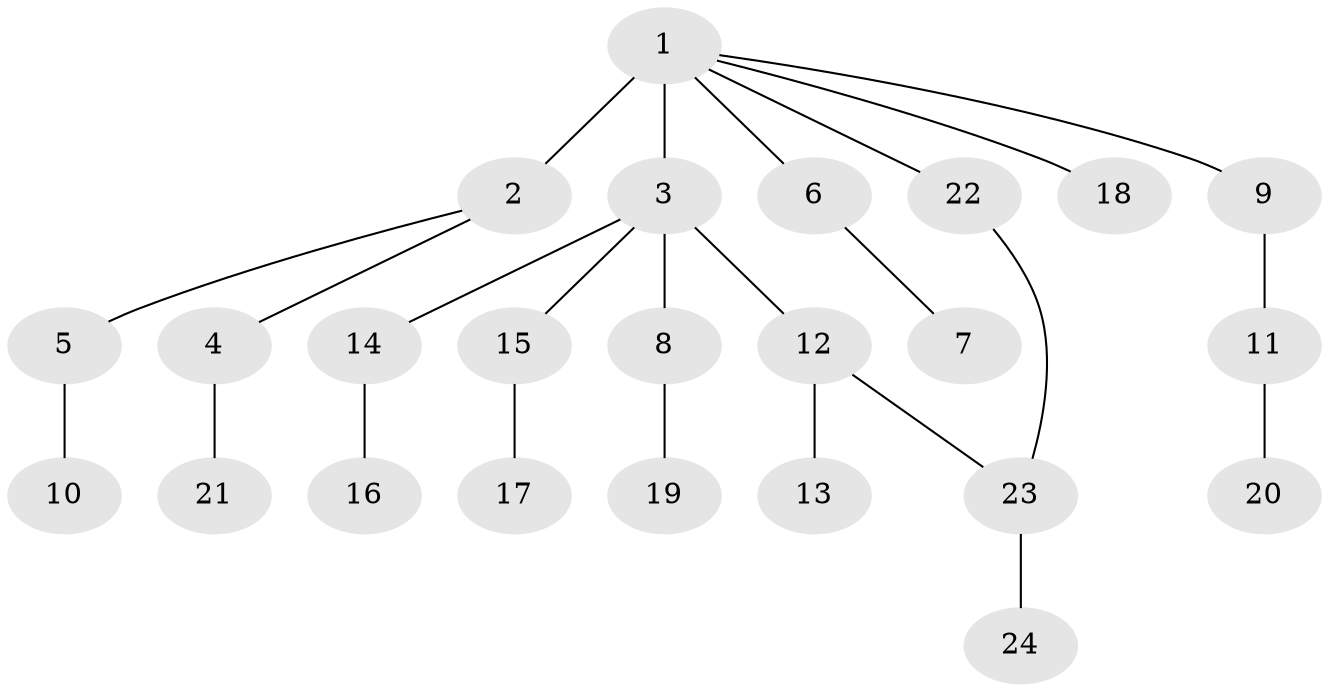 // original degree distribution, {4: 0.07792207792207792, 7: 0.025974025974025976, 2: 0.2727272727272727, 3: 0.14285714285714285, 1: 0.4675324675324675, 5: 0.012987012987012988}
// Generated by graph-tools (version 1.1) at 2025/49/03/04/25 22:49:04]
// undirected, 24 vertices, 24 edges
graph export_dot {
  node [color=gray90,style=filled];
  1;
  2;
  3;
  4;
  5;
  6;
  7;
  8;
  9;
  10;
  11;
  12;
  13;
  14;
  15;
  16;
  17;
  18;
  19;
  20;
  21;
  22;
  23;
  24;
  1 -- 2 [weight=4.0];
  1 -- 3 [weight=1.0];
  1 -- 6 [weight=1.0];
  1 -- 9 [weight=1.0];
  1 -- 18 [weight=1.0];
  1 -- 22 [weight=1.0];
  2 -- 4 [weight=1.0];
  2 -- 5 [weight=1.0];
  3 -- 8 [weight=2.0];
  3 -- 12 [weight=1.0];
  3 -- 14 [weight=1.0];
  3 -- 15 [weight=1.0];
  4 -- 21 [weight=1.0];
  5 -- 10 [weight=1.0];
  6 -- 7 [weight=1.0];
  8 -- 19 [weight=1.0];
  9 -- 11 [weight=1.0];
  11 -- 20 [weight=1.0];
  12 -- 13 [weight=1.0];
  12 -- 23 [weight=1.0];
  14 -- 16 [weight=1.0];
  15 -- 17 [weight=1.0];
  22 -- 23 [weight=1.0];
  23 -- 24 [weight=1.0];
}
